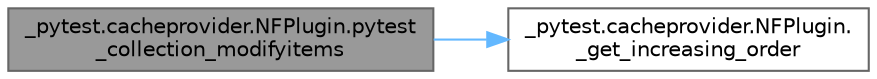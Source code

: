 digraph "_pytest.cacheprovider.NFPlugin.pytest_collection_modifyitems"
{
 // LATEX_PDF_SIZE
  bgcolor="transparent";
  edge [fontname=Helvetica,fontsize=10,labelfontname=Helvetica,labelfontsize=10];
  node [fontname=Helvetica,fontsize=10,shape=box,height=0.2,width=0.4];
  rankdir="LR";
  Node1 [id="Node000001",label="_pytest.cacheprovider.NFPlugin.pytest\l_collection_modifyitems",height=0.2,width=0.4,color="gray40", fillcolor="grey60", style="filled", fontcolor="black",tooltip=" "];
  Node1 -> Node2 [id="edge1_Node000001_Node000002",color="steelblue1",style="solid",tooltip=" "];
  Node2 [id="Node000002",label="_pytest.cacheprovider.NFPlugin.\l_get_increasing_order",height=0.2,width=0.4,color="grey40", fillcolor="white", style="filled",URL="$class__pytest_1_1cacheprovider_1_1_n_f_plugin.html#ad1dfc7f4b2cc38e7fadd3c24bd32c222",tooltip=" "];
}
